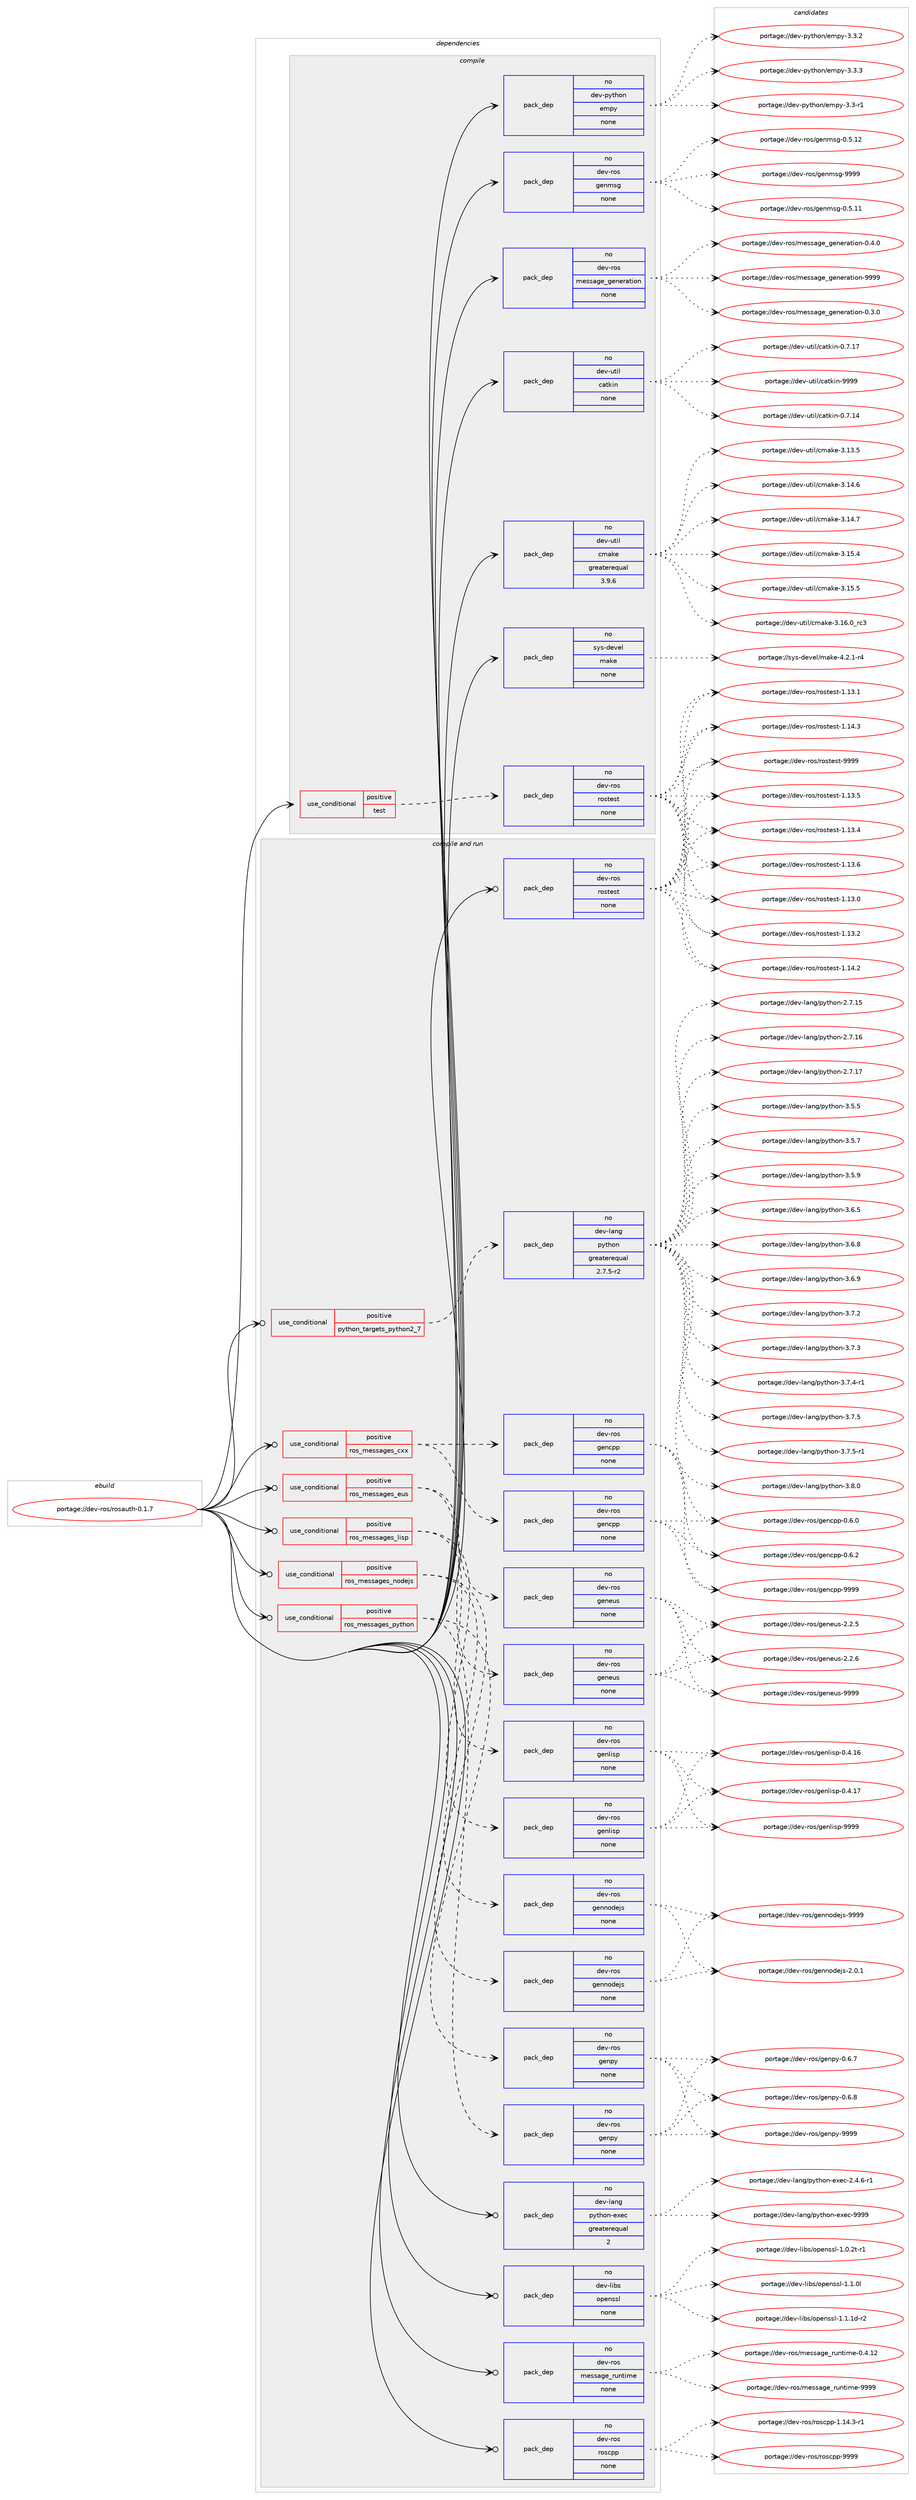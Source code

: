 digraph prolog {

# *************
# Graph options
# *************

newrank=true;
concentrate=true;
compound=true;
graph [rankdir=LR,fontname=Helvetica,fontsize=10,ranksep=1.5];#, ranksep=2.5, nodesep=0.2];
edge  [arrowhead=vee];
node  [fontname=Helvetica,fontsize=10];

# **********
# The ebuild
# **********

subgraph cluster_leftcol {
color=gray;
rank=same;
label=<<i>ebuild</i>>;
id [label="portage://dev-ros/rosauth-0.1.7", color=red, width=4, href="../dev-ros/rosauth-0.1.7.svg"];
}

# ****************
# The dependencies
# ****************

subgraph cluster_midcol {
color=gray;
label=<<i>dependencies</i>>;
subgraph cluster_compile {
fillcolor="#eeeeee";
style=filled;
label=<<i>compile</i>>;
subgraph cond43748 {
dependency195059 [label=<<TABLE BORDER="0" CELLBORDER="1" CELLSPACING="0" CELLPADDING="4"><TR><TD ROWSPAN="3" CELLPADDING="10">use_conditional</TD></TR><TR><TD>positive</TD></TR><TR><TD>test</TD></TR></TABLE>>, shape=none, color=red];
subgraph pack147883 {
dependency195060 [label=<<TABLE BORDER="0" CELLBORDER="1" CELLSPACING="0" CELLPADDING="4" WIDTH="220"><TR><TD ROWSPAN="6" CELLPADDING="30">pack_dep</TD></TR><TR><TD WIDTH="110">no</TD></TR><TR><TD>dev-ros</TD></TR><TR><TD>rostest</TD></TR><TR><TD>none</TD></TR><TR><TD></TD></TR></TABLE>>, shape=none, color=blue];
}
dependency195059:e -> dependency195060:w [weight=20,style="dashed",arrowhead="vee"];
}
id:e -> dependency195059:w [weight=20,style="solid",arrowhead="vee"];
subgraph pack147884 {
dependency195061 [label=<<TABLE BORDER="0" CELLBORDER="1" CELLSPACING="0" CELLPADDING="4" WIDTH="220"><TR><TD ROWSPAN="6" CELLPADDING="30">pack_dep</TD></TR><TR><TD WIDTH="110">no</TD></TR><TR><TD>dev-python</TD></TR><TR><TD>empy</TD></TR><TR><TD>none</TD></TR><TR><TD></TD></TR></TABLE>>, shape=none, color=blue];
}
id:e -> dependency195061:w [weight=20,style="solid",arrowhead="vee"];
subgraph pack147885 {
dependency195062 [label=<<TABLE BORDER="0" CELLBORDER="1" CELLSPACING="0" CELLPADDING="4" WIDTH="220"><TR><TD ROWSPAN="6" CELLPADDING="30">pack_dep</TD></TR><TR><TD WIDTH="110">no</TD></TR><TR><TD>dev-ros</TD></TR><TR><TD>genmsg</TD></TR><TR><TD>none</TD></TR><TR><TD></TD></TR></TABLE>>, shape=none, color=blue];
}
id:e -> dependency195062:w [weight=20,style="solid",arrowhead="vee"];
subgraph pack147886 {
dependency195063 [label=<<TABLE BORDER="0" CELLBORDER="1" CELLSPACING="0" CELLPADDING="4" WIDTH="220"><TR><TD ROWSPAN="6" CELLPADDING="30">pack_dep</TD></TR><TR><TD WIDTH="110">no</TD></TR><TR><TD>dev-ros</TD></TR><TR><TD>message_generation</TD></TR><TR><TD>none</TD></TR><TR><TD></TD></TR></TABLE>>, shape=none, color=blue];
}
id:e -> dependency195063:w [weight=20,style="solid",arrowhead="vee"];
subgraph pack147887 {
dependency195064 [label=<<TABLE BORDER="0" CELLBORDER="1" CELLSPACING="0" CELLPADDING="4" WIDTH="220"><TR><TD ROWSPAN="6" CELLPADDING="30">pack_dep</TD></TR><TR><TD WIDTH="110">no</TD></TR><TR><TD>dev-util</TD></TR><TR><TD>catkin</TD></TR><TR><TD>none</TD></TR><TR><TD></TD></TR></TABLE>>, shape=none, color=blue];
}
id:e -> dependency195064:w [weight=20,style="solid",arrowhead="vee"];
subgraph pack147888 {
dependency195065 [label=<<TABLE BORDER="0" CELLBORDER="1" CELLSPACING="0" CELLPADDING="4" WIDTH="220"><TR><TD ROWSPAN="6" CELLPADDING="30">pack_dep</TD></TR><TR><TD WIDTH="110">no</TD></TR><TR><TD>dev-util</TD></TR><TR><TD>cmake</TD></TR><TR><TD>greaterequal</TD></TR><TR><TD>3.9.6</TD></TR></TABLE>>, shape=none, color=blue];
}
id:e -> dependency195065:w [weight=20,style="solid",arrowhead="vee"];
subgraph pack147889 {
dependency195066 [label=<<TABLE BORDER="0" CELLBORDER="1" CELLSPACING="0" CELLPADDING="4" WIDTH="220"><TR><TD ROWSPAN="6" CELLPADDING="30">pack_dep</TD></TR><TR><TD WIDTH="110">no</TD></TR><TR><TD>sys-devel</TD></TR><TR><TD>make</TD></TR><TR><TD>none</TD></TR><TR><TD></TD></TR></TABLE>>, shape=none, color=blue];
}
id:e -> dependency195066:w [weight=20,style="solid",arrowhead="vee"];
}
subgraph cluster_compileandrun {
fillcolor="#eeeeee";
style=filled;
label=<<i>compile and run</i>>;
subgraph cond43749 {
dependency195067 [label=<<TABLE BORDER="0" CELLBORDER="1" CELLSPACING="0" CELLPADDING="4"><TR><TD ROWSPAN="3" CELLPADDING="10">use_conditional</TD></TR><TR><TD>positive</TD></TR><TR><TD>python_targets_python2_7</TD></TR></TABLE>>, shape=none, color=red];
subgraph pack147890 {
dependency195068 [label=<<TABLE BORDER="0" CELLBORDER="1" CELLSPACING="0" CELLPADDING="4" WIDTH="220"><TR><TD ROWSPAN="6" CELLPADDING="30">pack_dep</TD></TR><TR><TD WIDTH="110">no</TD></TR><TR><TD>dev-lang</TD></TR><TR><TD>python</TD></TR><TR><TD>greaterequal</TD></TR><TR><TD>2.7.5-r2</TD></TR></TABLE>>, shape=none, color=blue];
}
dependency195067:e -> dependency195068:w [weight=20,style="dashed",arrowhead="vee"];
}
id:e -> dependency195067:w [weight=20,style="solid",arrowhead="odotvee"];
subgraph cond43750 {
dependency195069 [label=<<TABLE BORDER="0" CELLBORDER="1" CELLSPACING="0" CELLPADDING="4"><TR><TD ROWSPAN="3" CELLPADDING="10">use_conditional</TD></TR><TR><TD>positive</TD></TR><TR><TD>ros_messages_cxx</TD></TR></TABLE>>, shape=none, color=red];
subgraph pack147891 {
dependency195070 [label=<<TABLE BORDER="0" CELLBORDER="1" CELLSPACING="0" CELLPADDING="4" WIDTH="220"><TR><TD ROWSPAN="6" CELLPADDING="30">pack_dep</TD></TR><TR><TD WIDTH="110">no</TD></TR><TR><TD>dev-ros</TD></TR><TR><TD>gencpp</TD></TR><TR><TD>none</TD></TR><TR><TD></TD></TR></TABLE>>, shape=none, color=blue];
}
dependency195069:e -> dependency195070:w [weight=20,style="dashed",arrowhead="vee"];
subgraph pack147892 {
dependency195071 [label=<<TABLE BORDER="0" CELLBORDER="1" CELLSPACING="0" CELLPADDING="4" WIDTH="220"><TR><TD ROWSPAN="6" CELLPADDING="30">pack_dep</TD></TR><TR><TD WIDTH="110">no</TD></TR><TR><TD>dev-ros</TD></TR><TR><TD>gencpp</TD></TR><TR><TD>none</TD></TR><TR><TD></TD></TR></TABLE>>, shape=none, color=blue];
}
dependency195069:e -> dependency195071:w [weight=20,style="dashed",arrowhead="vee"];
}
id:e -> dependency195069:w [weight=20,style="solid",arrowhead="odotvee"];
subgraph cond43751 {
dependency195072 [label=<<TABLE BORDER="0" CELLBORDER="1" CELLSPACING="0" CELLPADDING="4"><TR><TD ROWSPAN="3" CELLPADDING="10">use_conditional</TD></TR><TR><TD>positive</TD></TR><TR><TD>ros_messages_eus</TD></TR></TABLE>>, shape=none, color=red];
subgraph pack147893 {
dependency195073 [label=<<TABLE BORDER="0" CELLBORDER="1" CELLSPACING="0" CELLPADDING="4" WIDTH="220"><TR><TD ROWSPAN="6" CELLPADDING="30">pack_dep</TD></TR><TR><TD WIDTH="110">no</TD></TR><TR><TD>dev-ros</TD></TR><TR><TD>geneus</TD></TR><TR><TD>none</TD></TR><TR><TD></TD></TR></TABLE>>, shape=none, color=blue];
}
dependency195072:e -> dependency195073:w [weight=20,style="dashed",arrowhead="vee"];
subgraph pack147894 {
dependency195074 [label=<<TABLE BORDER="0" CELLBORDER="1" CELLSPACING="0" CELLPADDING="4" WIDTH="220"><TR><TD ROWSPAN="6" CELLPADDING="30">pack_dep</TD></TR><TR><TD WIDTH="110">no</TD></TR><TR><TD>dev-ros</TD></TR><TR><TD>geneus</TD></TR><TR><TD>none</TD></TR><TR><TD></TD></TR></TABLE>>, shape=none, color=blue];
}
dependency195072:e -> dependency195074:w [weight=20,style="dashed",arrowhead="vee"];
}
id:e -> dependency195072:w [weight=20,style="solid",arrowhead="odotvee"];
subgraph cond43752 {
dependency195075 [label=<<TABLE BORDER="0" CELLBORDER="1" CELLSPACING="0" CELLPADDING="4"><TR><TD ROWSPAN="3" CELLPADDING="10">use_conditional</TD></TR><TR><TD>positive</TD></TR><TR><TD>ros_messages_lisp</TD></TR></TABLE>>, shape=none, color=red];
subgraph pack147895 {
dependency195076 [label=<<TABLE BORDER="0" CELLBORDER="1" CELLSPACING="0" CELLPADDING="4" WIDTH="220"><TR><TD ROWSPAN="6" CELLPADDING="30">pack_dep</TD></TR><TR><TD WIDTH="110">no</TD></TR><TR><TD>dev-ros</TD></TR><TR><TD>genlisp</TD></TR><TR><TD>none</TD></TR><TR><TD></TD></TR></TABLE>>, shape=none, color=blue];
}
dependency195075:e -> dependency195076:w [weight=20,style="dashed",arrowhead="vee"];
subgraph pack147896 {
dependency195077 [label=<<TABLE BORDER="0" CELLBORDER="1" CELLSPACING="0" CELLPADDING="4" WIDTH="220"><TR><TD ROWSPAN="6" CELLPADDING="30">pack_dep</TD></TR><TR><TD WIDTH="110">no</TD></TR><TR><TD>dev-ros</TD></TR><TR><TD>genlisp</TD></TR><TR><TD>none</TD></TR><TR><TD></TD></TR></TABLE>>, shape=none, color=blue];
}
dependency195075:e -> dependency195077:w [weight=20,style="dashed",arrowhead="vee"];
}
id:e -> dependency195075:w [weight=20,style="solid",arrowhead="odotvee"];
subgraph cond43753 {
dependency195078 [label=<<TABLE BORDER="0" CELLBORDER="1" CELLSPACING="0" CELLPADDING="4"><TR><TD ROWSPAN="3" CELLPADDING="10">use_conditional</TD></TR><TR><TD>positive</TD></TR><TR><TD>ros_messages_nodejs</TD></TR></TABLE>>, shape=none, color=red];
subgraph pack147897 {
dependency195079 [label=<<TABLE BORDER="0" CELLBORDER="1" CELLSPACING="0" CELLPADDING="4" WIDTH="220"><TR><TD ROWSPAN="6" CELLPADDING="30">pack_dep</TD></TR><TR><TD WIDTH="110">no</TD></TR><TR><TD>dev-ros</TD></TR><TR><TD>gennodejs</TD></TR><TR><TD>none</TD></TR><TR><TD></TD></TR></TABLE>>, shape=none, color=blue];
}
dependency195078:e -> dependency195079:w [weight=20,style="dashed",arrowhead="vee"];
subgraph pack147898 {
dependency195080 [label=<<TABLE BORDER="0" CELLBORDER="1" CELLSPACING="0" CELLPADDING="4" WIDTH="220"><TR><TD ROWSPAN="6" CELLPADDING="30">pack_dep</TD></TR><TR><TD WIDTH="110">no</TD></TR><TR><TD>dev-ros</TD></TR><TR><TD>gennodejs</TD></TR><TR><TD>none</TD></TR><TR><TD></TD></TR></TABLE>>, shape=none, color=blue];
}
dependency195078:e -> dependency195080:w [weight=20,style="dashed",arrowhead="vee"];
}
id:e -> dependency195078:w [weight=20,style="solid",arrowhead="odotvee"];
subgraph cond43754 {
dependency195081 [label=<<TABLE BORDER="0" CELLBORDER="1" CELLSPACING="0" CELLPADDING="4"><TR><TD ROWSPAN="3" CELLPADDING="10">use_conditional</TD></TR><TR><TD>positive</TD></TR><TR><TD>ros_messages_python</TD></TR></TABLE>>, shape=none, color=red];
subgraph pack147899 {
dependency195082 [label=<<TABLE BORDER="0" CELLBORDER="1" CELLSPACING="0" CELLPADDING="4" WIDTH="220"><TR><TD ROWSPAN="6" CELLPADDING="30">pack_dep</TD></TR><TR><TD WIDTH="110">no</TD></TR><TR><TD>dev-ros</TD></TR><TR><TD>genpy</TD></TR><TR><TD>none</TD></TR><TR><TD></TD></TR></TABLE>>, shape=none, color=blue];
}
dependency195081:e -> dependency195082:w [weight=20,style="dashed",arrowhead="vee"];
subgraph pack147900 {
dependency195083 [label=<<TABLE BORDER="0" CELLBORDER="1" CELLSPACING="0" CELLPADDING="4" WIDTH="220"><TR><TD ROWSPAN="6" CELLPADDING="30">pack_dep</TD></TR><TR><TD WIDTH="110">no</TD></TR><TR><TD>dev-ros</TD></TR><TR><TD>genpy</TD></TR><TR><TD>none</TD></TR><TR><TD></TD></TR></TABLE>>, shape=none, color=blue];
}
dependency195081:e -> dependency195083:w [weight=20,style="dashed",arrowhead="vee"];
}
id:e -> dependency195081:w [weight=20,style="solid",arrowhead="odotvee"];
subgraph pack147901 {
dependency195084 [label=<<TABLE BORDER="0" CELLBORDER="1" CELLSPACING="0" CELLPADDING="4" WIDTH="220"><TR><TD ROWSPAN="6" CELLPADDING="30">pack_dep</TD></TR><TR><TD WIDTH="110">no</TD></TR><TR><TD>dev-lang</TD></TR><TR><TD>python-exec</TD></TR><TR><TD>greaterequal</TD></TR><TR><TD>2</TD></TR></TABLE>>, shape=none, color=blue];
}
id:e -> dependency195084:w [weight=20,style="solid",arrowhead="odotvee"];
subgraph pack147902 {
dependency195085 [label=<<TABLE BORDER="0" CELLBORDER="1" CELLSPACING="0" CELLPADDING="4" WIDTH="220"><TR><TD ROWSPAN="6" CELLPADDING="30">pack_dep</TD></TR><TR><TD WIDTH="110">no</TD></TR><TR><TD>dev-libs</TD></TR><TR><TD>openssl</TD></TR><TR><TD>none</TD></TR><TR><TD></TD></TR></TABLE>>, shape=none, color=blue];
}
id:e -> dependency195085:w [weight=20,style="solid",arrowhead="odotvee"];
subgraph pack147903 {
dependency195086 [label=<<TABLE BORDER="0" CELLBORDER="1" CELLSPACING="0" CELLPADDING="4" WIDTH="220"><TR><TD ROWSPAN="6" CELLPADDING="30">pack_dep</TD></TR><TR><TD WIDTH="110">no</TD></TR><TR><TD>dev-ros</TD></TR><TR><TD>message_runtime</TD></TR><TR><TD>none</TD></TR><TR><TD></TD></TR></TABLE>>, shape=none, color=blue];
}
id:e -> dependency195086:w [weight=20,style="solid",arrowhead="odotvee"];
subgraph pack147904 {
dependency195087 [label=<<TABLE BORDER="0" CELLBORDER="1" CELLSPACING="0" CELLPADDING="4" WIDTH="220"><TR><TD ROWSPAN="6" CELLPADDING="30">pack_dep</TD></TR><TR><TD WIDTH="110">no</TD></TR><TR><TD>dev-ros</TD></TR><TR><TD>roscpp</TD></TR><TR><TD>none</TD></TR><TR><TD></TD></TR></TABLE>>, shape=none, color=blue];
}
id:e -> dependency195087:w [weight=20,style="solid",arrowhead="odotvee"];
subgraph pack147905 {
dependency195088 [label=<<TABLE BORDER="0" CELLBORDER="1" CELLSPACING="0" CELLPADDING="4" WIDTH="220"><TR><TD ROWSPAN="6" CELLPADDING="30">pack_dep</TD></TR><TR><TD WIDTH="110">no</TD></TR><TR><TD>dev-ros</TD></TR><TR><TD>rostest</TD></TR><TR><TD>none</TD></TR><TR><TD></TD></TR></TABLE>>, shape=none, color=blue];
}
id:e -> dependency195088:w [weight=20,style="solid",arrowhead="odotvee"];
}
subgraph cluster_run {
fillcolor="#eeeeee";
style=filled;
label=<<i>run</i>>;
}
}

# **************
# The candidates
# **************

subgraph cluster_choices {
rank=same;
color=gray;
label=<<i>candidates</i>>;

subgraph choice147883 {
color=black;
nodesep=1;
choiceportage100101118451141111154711411111511610111511645494649514648 [label="portage://dev-ros/rostest-1.13.0", color=red, width=4,href="../dev-ros/rostest-1.13.0.svg"];
choiceportage100101118451141111154711411111511610111511645494649514649 [label="portage://dev-ros/rostest-1.13.1", color=red, width=4,href="../dev-ros/rostest-1.13.1.svg"];
choiceportage100101118451141111154711411111511610111511645494649514650 [label="portage://dev-ros/rostest-1.13.2", color=red, width=4,href="../dev-ros/rostest-1.13.2.svg"];
choiceportage100101118451141111154711411111511610111511645494649514652 [label="portage://dev-ros/rostest-1.13.4", color=red, width=4,href="../dev-ros/rostest-1.13.4.svg"];
choiceportage100101118451141111154711411111511610111511645494649514653 [label="portage://dev-ros/rostest-1.13.5", color=red, width=4,href="../dev-ros/rostest-1.13.5.svg"];
choiceportage100101118451141111154711411111511610111511645494649514654 [label="portage://dev-ros/rostest-1.13.6", color=red, width=4,href="../dev-ros/rostest-1.13.6.svg"];
choiceportage100101118451141111154711411111511610111511645494649524650 [label="portage://dev-ros/rostest-1.14.2", color=red, width=4,href="../dev-ros/rostest-1.14.2.svg"];
choiceportage100101118451141111154711411111511610111511645494649524651 [label="portage://dev-ros/rostest-1.14.3", color=red, width=4,href="../dev-ros/rostest-1.14.3.svg"];
choiceportage10010111845114111115471141111151161011151164557575757 [label="portage://dev-ros/rostest-9999", color=red, width=4,href="../dev-ros/rostest-9999.svg"];
dependency195060:e -> choiceportage100101118451141111154711411111511610111511645494649514648:w [style=dotted,weight="100"];
dependency195060:e -> choiceportage100101118451141111154711411111511610111511645494649514649:w [style=dotted,weight="100"];
dependency195060:e -> choiceportage100101118451141111154711411111511610111511645494649514650:w [style=dotted,weight="100"];
dependency195060:e -> choiceportage100101118451141111154711411111511610111511645494649514652:w [style=dotted,weight="100"];
dependency195060:e -> choiceportage100101118451141111154711411111511610111511645494649514653:w [style=dotted,weight="100"];
dependency195060:e -> choiceportage100101118451141111154711411111511610111511645494649514654:w [style=dotted,weight="100"];
dependency195060:e -> choiceportage100101118451141111154711411111511610111511645494649524650:w [style=dotted,weight="100"];
dependency195060:e -> choiceportage100101118451141111154711411111511610111511645494649524651:w [style=dotted,weight="100"];
dependency195060:e -> choiceportage10010111845114111115471141111151161011151164557575757:w [style=dotted,weight="100"];
}
subgraph choice147884 {
color=black;
nodesep=1;
choiceportage1001011184511212111610411111047101109112121455146514511449 [label="portage://dev-python/empy-3.3-r1", color=red, width=4,href="../dev-python/empy-3.3-r1.svg"];
choiceportage1001011184511212111610411111047101109112121455146514650 [label="portage://dev-python/empy-3.3.2", color=red, width=4,href="../dev-python/empy-3.3.2.svg"];
choiceportage1001011184511212111610411111047101109112121455146514651 [label="portage://dev-python/empy-3.3.3", color=red, width=4,href="../dev-python/empy-3.3.3.svg"];
dependency195061:e -> choiceportage1001011184511212111610411111047101109112121455146514511449:w [style=dotted,weight="100"];
dependency195061:e -> choiceportage1001011184511212111610411111047101109112121455146514650:w [style=dotted,weight="100"];
dependency195061:e -> choiceportage1001011184511212111610411111047101109112121455146514651:w [style=dotted,weight="100"];
}
subgraph choice147885 {
color=black;
nodesep=1;
choiceportage100101118451141111154710310111010911510345484653464949 [label="portage://dev-ros/genmsg-0.5.11", color=red, width=4,href="../dev-ros/genmsg-0.5.11.svg"];
choiceportage100101118451141111154710310111010911510345484653464950 [label="portage://dev-ros/genmsg-0.5.12", color=red, width=4,href="../dev-ros/genmsg-0.5.12.svg"];
choiceportage10010111845114111115471031011101091151034557575757 [label="portage://dev-ros/genmsg-9999", color=red, width=4,href="../dev-ros/genmsg-9999.svg"];
dependency195062:e -> choiceportage100101118451141111154710310111010911510345484653464949:w [style=dotted,weight="100"];
dependency195062:e -> choiceportage100101118451141111154710310111010911510345484653464950:w [style=dotted,weight="100"];
dependency195062:e -> choiceportage10010111845114111115471031011101091151034557575757:w [style=dotted,weight="100"];
}
subgraph choice147886 {
color=black;
nodesep=1;
choiceportage1001011184511411111547109101115115971031019510310111010111497116105111110454846514648 [label="portage://dev-ros/message_generation-0.3.0", color=red, width=4,href="../dev-ros/message_generation-0.3.0.svg"];
choiceportage1001011184511411111547109101115115971031019510310111010111497116105111110454846524648 [label="portage://dev-ros/message_generation-0.4.0", color=red, width=4,href="../dev-ros/message_generation-0.4.0.svg"];
choiceportage10010111845114111115471091011151159710310195103101110101114971161051111104557575757 [label="portage://dev-ros/message_generation-9999", color=red, width=4,href="../dev-ros/message_generation-9999.svg"];
dependency195063:e -> choiceportage1001011184511411111547109101115115971031019510310111010111497116105111110454846514648:w [style=dotted,weight="100"];
dependency195063:e -> choiceportage1001011184511411111547109101115115971031019510310111010111497116105111110454846524648:w [style=dotted,weight="100"];
dependency195063:e -> choiceportage10010111845114111115471091011151159710310195103101110101114971161051111104557575757:w [style=dotted,weight="100"];
}
subgraph choice147887 {
color=black;
nodesep=1;
choiceportage1001011184511711610510847999711610710511045484655464952 [label="portage://dev-util/catkin-0.7.14", color=red, width=4,href="../dev-util/catkin-0.7.14.svg"];
choiceportage1001011184511711610510847999711610710511045484655464955 [label="portage://dev-util/catkin-0.7.17", color=red, width=4,href="../dev-util/catkin-0.7.17.svg"];
choiceportage100101118451171161051084799971161071051104557575757 [label="portage://dev-util/catkin-9999", color=red, width=4,href="../dev-util/catkin-9999.svg"];
dependency195064:e -> choiceportage1001011184511711610510847999711610710511045484655464952:w [style=dotted,weight="100"];
dependency195064:e -> choiceportage1001011184511711610510847999711610710511045484655464955:w [style=dotted,weight="100"];
dependency195064:e -> choiceportage100101118451171161051084799971161071051104557575757:w [style=dotted,weight="100"];
}
subgraph choice147888 {
color=black;
nodesep=1;
choiceportage1001011184511711610510847991099710710145514649514653 [label="portage://dev-util/cmake-3.13.5", color=red, width=4,href="../dev-util/cmake-3.13.5.svg"];
choiceportage1001011184511711610510847991099710710145514649524654 [label="portage://dev-util/cmake-3.14.6", color=red, width=4,href="../dev-util/cmake-3.14.6.svg"];
choiceportage1001011184511711610510847991099710710145514649524655 [label="portage://dev-util/cmake-3.14.7", color=red, width=4,href="../dev-util/cmake-3.14.7.svg"];
choiceportage1001011184511711610510847991099710710145514649534652 [label="portage://dev-util/cmake-3.15.4", color=red, width=4,href="../dev-util/cmake-3.15.4.svg"];
choiceportage1001011184511711610510847991099710710145514649534653 [label="portage://dev-util/cmake-3.15.5", color=red, width=4,href="../dev-util/cmake-3.15.5.svg"];
choiceportage1001011184511711610510847991099710710145514649544648951149951 [label="portage://dev-util/cmake-3.16.0_rc3", color=red, width=4,href="../dev-util/cmake-3.16.0_rc3.svg"];
dependency195065:e -> choiceportage1001011184511711610510847991099710710145514649514653:w [style=dotted,weight="100"];
dependency195065:e -> choiceportage1001011184511711610510847991099710710145514649524654:w [style=dotted,weight="100"];
dependency195065:e -> choiceportage1001011184511711610510847991099710710145514649524655:w [style=dotted,weight="100"];
dependency195065:e -> choiceportage1001011184511711610510847991099710710145514649534652:w [style=dotted,weight="100"];
dependency195065:e -> choiceportage1001011184511711610510847991099710710145514649534653:w [style=dotted,weight="100"];
dependency195065:e -> choiceportage1001011184511711610510847991099710710145514649544648951149951:w [style=dotted,weight="100"];
}
subgraph choice147889 {
color=black;
nodesep=1;
choiceportage1151211154510010111810110847109971071014552465046494511452 [label="portage://sys-devel/make-4.2.1-r4", color=red, width=4,href="../sys-devel/make-4.2.1-r4.svg"];
dependency195066:e -> choiceportage1151211154510010111810110847109971071014552465046494511452:w [style=dotted,weight="100"];
}
subgraph choice147890 {
color=black;
nodesep=1;
choiceportage10010111845108971101034711212111610411111045504655464953 [label="portage://dev-lang/python-2.7.15", color=red, width=4,href="../dev-lang/python-2.7.15.svg"];
choiceportage10010111845108971101034711212111610411111045504655464954 [label="portage://dev-lang/python-2.7.16", color=red, width=4,href="../dev-lang/python-2.7.16.svg"];
choiceportage10010111845108971101034711212111610411111045504655464955 [label="portage://dev-lang/python-2.7.17", color=red, width=4,href="../dev-lang/python-2.7.17.svg"];
choiceportage100101118451089711010347112121116104111110455146534653 [label="portage://dev-lang/python-3.5.5", color=red, width=4,href="../dev-lang/python-3.5.5.svg"];
choiceportage100101118451089711010347112121116104111110455146534655 [label="portage://dev-lang/python-3.5.7", color=red, width=4,href="../dev-lang/python-3.5.7.svg"];
choiceportage100101118451089711010347112121116104111110455146534657 [label="portage://dev-lang/python-3.5.9", color=red, width=4,href="../dev-lang/python-3.5.9.svg"];
choiceportage100101118451089711010347112121116104111110455146544653 [label="portage://dev-lang/python-3.6.5", color=red, width=4,href="../dev-lang/python-3.6.5.svg"];
choiceportage100101118451089711010347112121116104111110455146544656 [label="portage://dev-lang/python-3.6.8", color=red, width=4,href="../dev-lang/python-3.6.8.svg"];
choiceportage100101118451089711010347112121116104111110455146544657 [label="portage://dev-lang/python-3.6.9", color=red, width=4,href="../dev-lang/python-3.6.9.svg"];
choiceportage100101118451089711010347112121116104111110455146554650 [label="portage://dev-lang/python-3.7.2", color=red, width=4,href="../dev-lang/python-3.7.2.svg"];
choiceportage100101118451089711010347112121116104111110455146554651 [label="portage://dev-lang/python-3.7.3", color=red, width=4,href="../dev-lang/python-3.7.3.svg"];
choiceportage1001011184510897110103471121211161041111104551465546524511449 [label="portage://dev-lang/python-3.7.4-r1", color=red, width=4,href="../dev-lang/python-3.7.4-r1.svg"];
choiceportage100101118451089711010347112121116104111110455146554653 [label="portage://dev-lang/python-3.7.5", color=red, width=4,href="../dev-lang/python-3.7.5.svg"];
choiceportage1001011184510897110103471121211161041111104551465546534511449 [label="portage://dev-lang/python-3.7.5-r1", color=red, width=4,href="../dev-lang/python-3.7.5-r1.svg"];
choiceportage100101118451089711010347112121116104111110455146564648 [label="portage://dev-lang/python-3.8.0", color=red, width=4,href="../dev-lang/python-3.8.0.svg"];
dependency195068:e -> choiceportage10010111845108971101034711212111610411111045504655464953:w [style=dotted,weight="100"];
dependency195068:e -> choiceportage10010111845108971101034711212111610411111045504655464954:w [style=dotted,weight="100"];
dependency195068:e -> choiceportage10010111845108971101034711212111610411111045504655464955:w [style=dotted,weight="100"];
dependency195068:e -> choiceportage100101118451089711010347112121116104111110455146534653:w [style=dotted,weight="100"];
dependency195068:e -> choiceportage100101118451089711010347112121116104111110455146534655:w [style=dotted,weight="100"];
dependency195068:e -> choiceportage100101118451089711010347112121116104111110455146534657:w [style=dotted,weight="100"];
dependency195068:e -> choiceportage100101118451089711010347112121116104111110455146544653:w [style=dotted,weight="100"];
dependency195068:e -> choiceportage100101118451089711010347112121116104111110455146544656:w [style=dotted,weight="100"];
dependency195068:e -> choiceportage100101118451089711010347112121116104111110455146544657:w [style=dotted,weight="100"];
dependency195068:e -> choiceportage100101118451089711010347112121116104111110455146554650:w [style=dotted,weight="100"];
dependency195068:e -> choiceportage100101118451089711010347112121116104111110455146554651:w [style=dotted,weight="100"];
dependency195068:e -> choiceportage1001011184510897110103471121211161041111104551465546524511449:w [style=dotted,weight="100"];
dependency195068:e -> choiceportage100101118451089711010347112121116104111110455146554653:w [style=dotted,weight="100"];
dependency195068:e -> choiceportage1001011184510897110103471121211161041111104551465546534511449:w [style=dotted,weight="100"];
dependency195068:e -> choiceportage100101118451089711010347112121116104111110455146564648:w [style=dotted,weight="100"];
}
subgraph choice147891 {
color=black;
nodesep=1;
choiceportage100101118451141111154710310111099112112454846544648 [label="portage://dev-ros/gencpp-0.6.0", color=red, width=4,href="../dev-ros/gencpp-0.6.0.svg"];
choiceportage100101118451141111154710310111099112112454846544650 [label="portage://dev-ros/gencpp-0.6.2", color=red, width=4,href="../dev-ros/gencpp-0.6.2.svg"];
choiceportage1001011184511411111547103101110991121124557575757 [label="portage://dev-ros/gencpp-9999", color=red, width=4,href="../dev-ros/gencpp-9999.svg"];
dependency195070:e -> choiceportage100101118451141111154710310111099112112454846544648:w [style=dotted,weight="100"];
dependency195070:e -> choiceportage100101118451141111154710310111099112112454846544650:w [style=dotted,weight="100"];
dependency195070:e -> choiceportage1001011184511411111547103101110991121124557575757:w [style=dotted,weight="100"];
}
subgraph choice147892 {
color=black;
nodesep=1;
choiceportage100101118451141111154710310111099112112454846544648 [label="portage://dev-ros/gencpp-0.6.0", color=red, width=4,href="../dev-ros/gencpp-0.6.0.svg"];
choiceportage100101118451141111154710310111099112112454846544650 [label="portage://dev-ros/gencpp-0.6.2", color=red, width=4,href="../dev-ros/gencpp-0.6.2.svg"];
choiceportage1001011184511411111547103101110991121124557575757 [label="portage://dev-ros/gencpp-9999", color=red, width=4,href="../dev-ros/gencpp-9999.svg"];
dependency195071:e -> choiceportage100101118451141111154710310111099112112454846544648:w [style=dotted,weight="100"];
dependency195071:e -> choiceportage100101118451141111154710310111099112112454846544650:w [style=dotted,weight="100"];
dependency195071:e -> choiceportage1001011184511411111547103101110991121124557575757:w [style=dotted,weight="100"];
}
subgraph choice147893 {
color=black;
nodesep=1;
choiceportage1001011184511411111547103101110101117115455046504653 [label="portage://dev-ros/geneus-2.2.5", color=red, width=4,href="../dev-ros/geneus-2.2.5.svg"];
choiceportage1001011184511411111547103101110101117115455046504654 [label="portage://dev-ros/geneus-2.2.6", color=red, width=4,href="../dev-ros/geneus-2.2.6.svg"];
choiceportage10010111845114111115471031011101011171154557575757 [label="portage://dev-ros/geneus-9999", color=red, width=4,href="../dev-ros/geneus-9999.svg"];
dependency195073:e -> choiceportage1001011184511411111547103101110101117115455046504653:w [style=dotted,weight="100"];
dependency195073:e -> choiceportage1001011184511411111547103101110101117115455046504654:w [style=dotted,weight="100"];
dependency195073:e -> choiceportage10010111845114111115471031011101011171154557575757:w [style=dotted,weight="100"];
}
subgraph choice147894 {
color=black;
nodesep=1;
choiceportage1001011184511411111547103101110101117115455046504653 [label="portage://dev-ros/geneus-2.2.5", color=red, width=4,href="../dev-ros/geneus-2.2.5.svg"];
choiceportage1001011184511411111547103101110101117115455046504654 [label="portage://dev-ros/geneus-2.2.6", color=red, width=4,href="../dev-ros/geneus-2.2.6.svg"];
choiceportage10010111845114111115471031011101011171154557575757 [label="portage://dev-ros/geneus-9999", color=red, width=4,href="../dev-ros/geneus-9999.svg"];
dependency195074:e -> choiceportage1001011184511411111547103101110101117115455046504653:w [style=dotted,weight="100"];
dependency195074:e -> choiceportage1001011184511411111547103101110101117115455046504654:w [style=dotted,weight="100"];
dependency195074:e -> choiceportage10010111845114111115471031011101011171154557575757:w [style=dotted,weight="100"];
}
subgraph choice147895 {
color=black;
nodesep=1;
choiceportage100101118451141111154710310111010810511511245484652464954 [label="portage://dev-ros/genlisp-0.4.16", color=red, width=4,href="../dev-ros/genlisp-0.4.16.svg"];
choiceportage100101118451141111154710310111010810511511245484652464955 [label="portage://dev-ros/genlisp-0.4.17", color=red, width=4,href="../dev-ros/genlisp-0.4.17.svg"];
choiceportage10010111845114111115471031011101081051151124557575757 [label="portage://dev-ros/genlisp-9999", color=red, width=4,href="../dev-ros/genlisp-9999.svg"];
dependency195076:e -> choiceportage100101118451141111154710310111010810511511245484652464954:w [style=dotted,weight="100"];
dependency195076:e -> choiceportage100101118451141111154710310111010810511511245484652464955:w [style=dotted,weight="100"];
dependency195076:e -> choiceportage10010111845114111115471031011101081051151124557575757:w [style=dotted,weight="100"];
}
subgraph choice147896 {
color=black;
nodesep=1;
choiceportage100101118451141111154710310111010810511511245484652464954 [label="portage://dev-ros/genlisp-0.4.16", color=red, width=4,href="../dev-ros/genlisp-0.4.16.svg"];
choiceportage100101118451141111154710310111010810511511245484652464955 [label="portage://dev-ros/genlisp-0.4.17", color=red, width=4,href="../dev-ros/genlisp-0.4.17.svg"];
choiceportage10010111845114111115471031011101081051151124557575757 [label="portage://dev-ros/genlisp-9999", color=red, width=4,href="../dev-ros/genlisp-9999.svg"];
dependency195077:e -> choiceportage100101118451141111154710310111010810511511245484652464954:w [style=dotted,weight="100"];
dependency195077:e -> choiceportage100101118451141111154710310111010810511511245484652464955:w [style=dotted,weight="100"];
dependency195077:e -> choiceportage10010111845114111115471031011101081051151124557575757:w [style=dotted,weight="100"];
}
subgraph choice147897 {
color=black;
nodesep=1;
choiceportage1001011184511411111547103101110110111100101106115455046484649 [label="portage://dev-ros/gennodejs-2.0.1", color=red, width=4,href="../dev-ros/gennodejs-2.0.1.svg"];
choiceportage10010111845114111115471031011101101111001011061154557575757 [label="portage://dev-ros/gennodejs-9999", color=red, width=4,href="../dev-ros/gennodejs-9999.svg"];
dependency195079:e -> choiceportage1001011184511411111547103101110110111100101106115455046484649:w [style=dotted,weight="100"];
dependency195079:e -> choiceportage10010111845114111115471031011101101111001011061154557575757:w [style=dotted,weight="100"];
}
subgraph choice147898 {
color=black;
nodesep=1;
choiceportage1001011184511411111547103101110110111100101106115455046484649 [label="portage://dev-ros/gennodejs-2.0.1", color=red, width=4,href="../dev-ros/gennodejs-2.0.1.svg"];
choiceportage10010111845114111115471031011101101111001011061154557575757 [label="portage://dev-ros/gennodejs-9999", color=red, width=4,href="../dev-ros/gennodejs-9999.svg"];
dependency195080:e -> choiceportage1001011184511411111547103101110110111100101106115455046484649:w [style=dotted,weight="100"];
dependency195080:e -> choiceportage10010111845114111115471031011101101111001011061154557575757:w [style=dotted,weight="100"];
}
subgraph choice147899 {
color=black;
nodesep=1;
choiceportage1001011184511411111547103101110112121454846544655 [label="portage://dev-ros/genpy-0.6.7", color=red, width=4,href="../dev-ros/genpy-0.6.7.svg"];
choiceportage1001011184511411111547103101110112121454846544656 [label="portage://dev-ros/genpy-0.6.8", color=red, width=4,href="../dev-ros/genpy-0.6.8.svg"];
choiceportage10010111845114111115471031011101121214557575757 [label="portage://dev-ros/genpy-9999", color=red, width=4,href="../dev-ros/genpy-9999.svg"];
dependency195082:e -> choiceportage1001011184511411111547103101110112121454846544655:w [style=dotted,weight="100"];
dependency195082:e -> choiceportage1001011184511411111547103101110112121454846544656:w [style=dotted,weight="100"];
dependency195082:e -> choiceportage10010111845114111115471031011101121214557575757:w [style=dotted,weight="100"];
}
subgraph choice147900 {
color=black;
nodesep=1;
choiceportage1001011184511411111547103101110112121454846544655 [label="portage://dev-ros/genpy-0.6.7", color=red, width=4,href="../dev-ros/genpy-0.6.7.svg"];
choiceportage1001011184511411111547103101110112121454846544656 [label="portage://dev-ros/genpy-0.6.8", color=red, width=4,href="../dev-ros/genpy-0.6.8.svg"];
choiceportage10010111845114111115471031011101121214557575757 [label="portage://dev-ros/genpy-9999", color=red, width=4,href="../dev-ros/genpy-9999.svg"];
dependency195083:e -> choiceportage1001011184511411111547103101110112121454846544655:w [style=dotted,weight="100"];
dependency195083:e -> choiceportage1001011184511411111547103101110112121454846544656:w [style=dotted,weight="100"];
dependency195083:e -> choiceportage10010111845114111115471031011101121214557575757:w [style=dotted,weight="100"];
}
subgraph choice147901 {
color=black;
nodesep=1;
choiceportage10010111845108971101034711212111610411111045101120101994550465246544511449 [label="portage://dev-lang/python-exec-2.4.6-r1", color=red, width=4,href="../dev-lang/python-exec-2.4.6-r1.svg"];
choiceportage10010111845108971101034711212111610411111045101120101994557575757 [label="portage://dev-lang/python-exec-9999", color=red, width=4,href="../dev-lang/python-exec-9999.svg"];
dependency195084:e -> choiceportage10010111845108971101034711212111610411111045101120101994550465246544511449:w [style=dotted,weight="100"];
dependency195084:e -> choiceportage10010111845108971101034711212111610411111045101120101994557575757:w [style=dotted,weight="100"];
}
subgraph choice147902 {
color=black;
nodesep=1;
choiceportage1001011184510810598115471111121011101151151084549464846501164511449 [label="portage://dev-libs/openssl-1.0.2t-r1", color=red, width=4,href="../dev-libs/openssl-1.0.2t-r1.svg"];
choiceportage100101118451081059811547111112101110115115108454946494648108 [label="portage://dev-libs/openssl-1.1.0l", color=red, width=4,href="../dev-libs/openssl-1.1.0l.svg"];
choiceportage1001011184510810598115471111121011101151151084549464946491004511450 [label="portage://dev-libs/openssl-1.1.1d-r2", color=red, width=4,href="../dev-libs/openssl-1.1.1d-r2.svg"];
dependency195085:e -> choiceportage1001011184510810598115471111121011101151151084549464846501164511449:w [style=dotted,weight="100"];
dependency195085:e -> choiceportage100101118451081059811547111112101110115115108454946494648108:w [style=dotted,weight="100"];
dependency195085:e -> choiceportage1001011184510810598115471111121011101151151084549464946491004511450:w [style=dotted,weight="100"];
}
subgraph choice147903 {
color=black;
nodesep=1;
choiceportage1001011184511411111547109101115115971031019511411711011610510910145484652464950 [label="portage://dev-ros/message_runtime-0.4.12", color=red, width=4,href="../dev-ros/message_runtime-0.4.12.svg"];
choiceportage100101118451141111154710910111511597103101951141171101161051091014557575757 [label="portage://dev-ros/message_runtime-9999", color=red, width=4,href="../dev-ros/message_runtime-9999.svg"];
dependency195086:e -> choiceportage1001011184511411111547109101115115971031019511411711011610510910145484652464950:w [style=dotted,weight="100"];
dependency195086:e -> choiceportage100101118451141111154710910111511597103101951141171101161051091014557575757:w [style=dotted,weight="100"];
}
subgraph choice147904 {
color=black;
nodesep=1;
choiceportage100101118451141111154711411111599112112454946495246514511449 [label="portage://dev-ros/roscpp-1.14.3-r1", color=red, width=4,href="../dev-ros/roscpp-1.14.3-r1.svg"];
choiceportage1001011184511411111547114111115991121124557575757 [label="portage://dev-ros/roscpp-9999", color=red, width=4,href="../dev-ros/roscpp-9999.svg"];
dependency195087:e -> choiceportage100101118451141111154711411111599112112454946495246514511449:w [style=dotted,weight="100"];
dependency195087:e -> choiceportage1001011184511411111547114111115991121124557575757:w [style=dotted,weight="100"];
}
subgraph choice147905 {
color=black;
nodesep=1;
choiceportage100101118451141111154711411111511610111511645494649514648 [label="portage://dev-ros/rostest-1.13.0", color=red, width=4,href="../dev-ros/rostest-1.13.0.svg"];
choiceportage100101118451141111154711411111511610111511645494649514649 [label="portage://dev-ros/rostest-1.13.1", color=red, width=4,href="../dev-ros/rostest-1.13.1.svg"];
choiceportage100101118451141111154711411111511610111511645494649514650 [label="portage://dev-ros/rostest-1.13.2", color=red, width=4,href="../dev-ros/rostest-1.13.2.svg"];
choiceportage100101118451141111154711411111511610111511645494649514652 [label="portage://dev-ros/rostest-1.13.4", color=red, width=4,href="../dev-ros/rostest-1.13.4.svg"];
choiceportage100101118451141111154711411111511610111511645494649514653 [label="portage://dev-ros/rostest-1.13.5", color=red, width=4,href="../dev-ros/rostest-1.13.5.svg"];
choiceportage100101118451141111154711411111511610111511645494649514654 [label="portage://dev-ros/rostest-1.13.6", color=red, width=4,href="../dev-ros/rostest-1.13.6.svg"];
choiceportage100101118451141111154711411111511610111511645494649524650 [label="portage://dev-ros/rostest-1.14.2", color=red, width=4,href="../dev-ros/rostest-1.14.2.svg"];
choiceportage100101118451141111154711411111511610111511645494649524651 [label="portage://dev-ros/rostest-1.14.3", color=red, width=4,href="../dev-ros/rostest-1.14.3.svg"];
choiceportage10010111845114111115471141111151161011151164557575757 [label="portage://dev-ros/rostest-9999", color=red, width=4,href="../dev-ros/rostest-9999.svg"];
dependency195088:e -> choiceportage100101118451141111154711411111511610111511645494649514648:w [style=dotted,weight="100"];
dependency195088:e -> choiceportage100101118451141111154711411111511610111511645494649514649:w [style=dotted,weight="100"];
dependency195088:e -> choiceportage100101118451141111154711411111511610111511645494649514650:w [style=dotted,weight="100"];
dependency195088:e -> choiceportage100101118451141111154711411111511610111511645494649514652:w [style=dotted,weight="100"];
dependency195088:e -> choiceportage100101118451141111154711411111511610111511645494649514653:w [style=dotted,weight="100"];
dependency195088:e -> choiceportage100101118451141111154711411111511610111511645494649514654:w [style=dotted,weight="100"];
dependency195088:e -> choiceportage100101118451141111154711411111511610111511645494649524650:w [style=dotted,weight="100"];
dependency195088:e -> choiceportage100101118451141111154711411111511610111511645494649524651:w [style=dotted,weight="100"];
dependency195088:e -> choiceportage10010111845114111115471141111151161011151164557575757:w [style=dotted,weight="100"];
}
}

}
